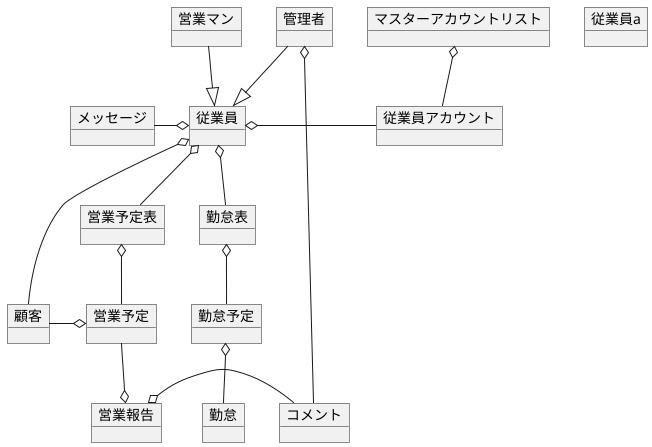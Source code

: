 @startuml ドメインモデル

object 営業マン
object 管理者
object 従業員
object 従業員a

object 顧客
object 営業予定表
object 営業予定
object 営業報告
object コメント
object 勤怠表
object 勤怠予定
object 勤怠
object メッセージ
object 従業員アカウント
object マスターアカウントリスト

営業マン --|> 従業員
管理者 --|> 従業員
従業員 o-right- 従業員アカウント
マスターアカウントリスト o-- 従業員アカウント
従業員 o-left- メッセージ
従業員 o-- 顧客
従業員 o-- 営業予定表
営業予定表 o-- 営業予定
営業予定 o-left- 顧客
営業報告 o-up- 営業予定
従業員 o-- 勤怠表
勤怠表 o-- 勤怠予定
勤怠予定 o-- 勤怠
管理者 o-- コメント
営業報告 o-right- コメント

@enduml